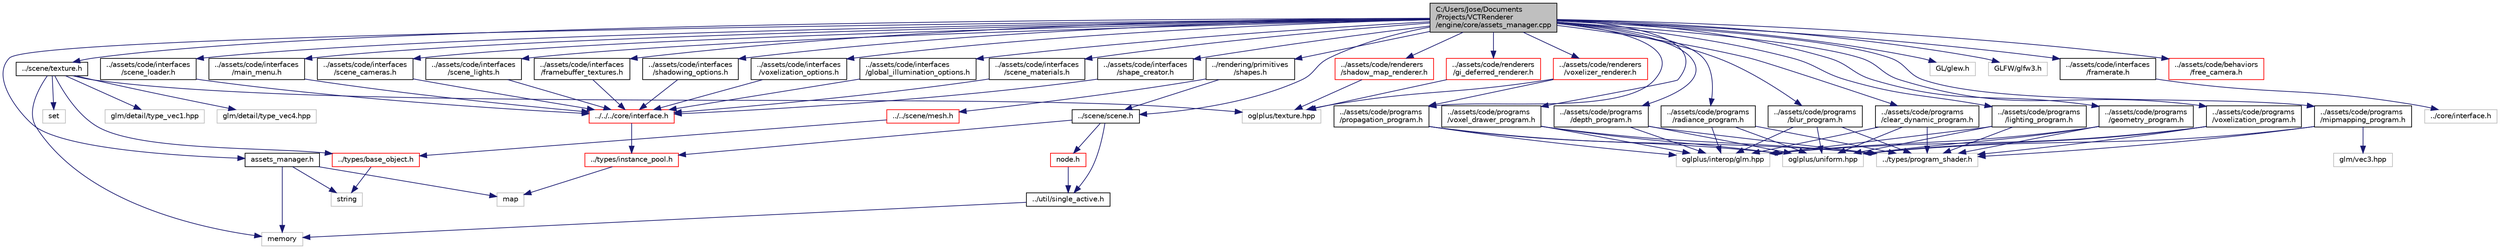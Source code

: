 digraph "C:/Users/Jose/Documents/Projects/VCTRenderer/engine/core/assets_manager.cpp"
{
 // INTERACTIVE_SVG=YES
 // LATEX_PDF_SIZE
  edge [fontname="Helvetica",fontsize="10",labelfontname="Helvetica",labelfontsize="10"];
  node [fontname="Helvetica",fontsize="10",shape=record];
  Node1 [label="C:/Users/Jose/Documents\l/Projects/VCTRenderer\l/engine/core/assets_manager.cpp",height=0.2,width=0.4,color="black", fillcolor="grey75", style="filled", fontcolor="black",tooltip=" "];
  Node1 -> Node2 [color="midnightblue",fontsize="10",style="solid",fontname="Helvetica"];
  Node2 [label="assets_manager.h",height=0.2,width=0.4,color="black", fillcolor="white", style="filled",URL="$assets__manager_8h.html",tooltip=" "];
  Node2 -> Node3 [color="midnightblue",fontsize="10",style="solid",fontname="Helvetica"];
  Node3 [label="memory",height=0.2,width=0.4,color="grey75", fillcolor="white", style="filled",tooltip=" "];
  Node2 -> Node4 [color="midnightblue",fontsize="10",style="solid",fontname="Helvetica"];
  Node4 [label="map",height=0.2,width=0.4,color="grey75", fillcolor="white", style="filled",tooltip=" "];
  Node2 -> Node5 [color="midnightblue",fontsize="10",style="solid",fontname="Helvetica"];
  Node5 [label="string",height=0.2,width=0.4,color="grey75", fillcolor="white", style="filled",tooltip=" "];
  Node1 -> Node6 [color="midnightblue",fontsize="10",style="solid",fontname="Helvetica"];
  Node6 [label="GL/glew.h",height=0.2,width=0.4,color="grey75", fillcolor="white", style="filled",tooltip=" "];
  Node1 -> Node7 [color="midnightblue",fontsize="10",style="solid",fontname="Helvetica"];
  Node7 [label="GLFW/glfw3.h",height=0.2,width=0.4,color="grey75", fillcolor="white", style="filled",tooltip=" "];
  Node1 -> Node8 [color="midnightblue",fontsize="10",style="solid",fontname="Helvetica"];
  Node8 [label="../scene/texture.h",height=0.2,width=0.4,color="black", fillcolor="white", style="filled",URL="$texture_8h.html",tooltip=" "];
  Node8 -> Node9 [color="midnightblue",fontsize="10",style="solid",fontname="Helvetica"];
  Node9 [label="set",height=0.2,width=0.4,color="grey75", fillcolor="white", style="filled",tooltip=" "];
  Node8 -> Node10 [color="midnightblue",fontsize="10",style="solid",fontname="Helvetica"];
  Node10 [label="../types/base_object.h",height=0.2,width=0.4,color="red", fillcolor="white", style="filled",URL="$base__object_8h.html",tooltip=" "];
  Node10 -> Node5 [color="midnightblue",fontsize="10",style="solid",fontname="Helvetica"];
  Node8 -> Node3 [color="midnightblue",fontsize="10",style="solid",fontname="Helvetica"];
  Node8 -> Node14 [color="midnightblue",fontsize="10",style="solid",fontname="Helvetica"];
  Node14 [label="glm/detail/type_vec1.hpp",height=0.2,width=0.4,color="grey75", fillcolor="white", style="filled",tooltip=" "];
  Node8 -> Node15 [color="midnightblue",fontsize="10",style="solid",fontname="Helvetica"];
  Node15 [label="glm/detail/type_vec4.hpp",height=0.2,width=0.4,color="grey75", fillcolor="white", style="filled",tooltip=" "];
  Node8 -> Node16 [color="midnightblue",fontsize="10",style="solid",fontname="Helvetica"];
  Node16 [label="oglplus/texture.hpp",height=0.2,width=0.4,color="grey75", fillcolor="white", style="filled",tooltip=" "];
  Node1 -> Node17 [color="midnightblue",fontsize="10",style="solid",fontname="Helvetica"];
  Node17 [label="../scene/scene.h",height=0.2,width=0.4,color="black", fillcolor="white", style="filled",URL="$scene_8h.html",tooltip=" "];
  Node17 -> Node18 [color="midnightblue",fontsize="10",style="solid",fontname="Helvetica"];
  Node18 [label="node.h",height=0.2,width=0.4,color="red", fillcolor="white", style="filled",URL="$node_8h.html",tooltip=" "];
  Node18 -> Node26 [color="midnightblue",fontsize="10",style="solid",fontname="Helvetica"];
  Node26 [label="../util/single_active.h",height=0.2,width=0.4,color="black", fillcolor="white", style="filled",URL="$single__active_8h.html",tooltip=" "];
  Node26 -> Node3 [color="midnightblue",fontsize="10",style="solid",fontname="Helvetica"];
  Node17 -> Node26 [color="midnightblue",fontsize="10",style="solid",fontname="Helvetica"];
  Node17 -> Node27 [color="midnightblue",fontsize="10",style="solid",fontname="Helvetica"];
  Node27 [label="../types/instance_pool.h",height=0.2,width=0.4,color="red", fillcolor="white", style="filled",URL="$instance__pool_8h.html",tooltip=" "];
  Node27 -> Node4 [color="midnightblue",fontsize="10",style="solid",fontname="Helvetica"];
  Node1 -> Node28 [color="midnightblue",fontsize="10",style="solid",fontname="Helvetica"];
  Node28 [label="../rendering/primitives\l/shapes.h",height=0.2,width=0.4,color="black", fillcolor="white", style="filled",URL="$shapes_8h.html",tooltip=" "];
  Node28 -> Node29 [color="midnightblue",fontsize="10",style="solid",fontname="Helvetica"];
  Node29 [label="../../scene/mesh.h",height=0.2,width=0.4,color="red", fillcolor="white", style="filled",URL="$mesh_8h.html",tooltip=" "];
  Node29 -> Node10 [color="midnightblue",fontsize="10",style="solid",fontname="Helvetica"];
  Node28 -> Node17 [color="midnightblue",fontsize="10",style="solid",fontname="Helvetica"];
  Node1 -> Node33 [color="midnightblue",fontsize="10",style="solid",fontname="Helvetica"];
  Node33 [label="../assets/code/programs\l/lighting_program.h",height=0.2,width=0.4,color="black", fillcolor="white", style="filled",URL="$lighting__program_8h.html",tooltip=" "];
  Node33 -> Node34 [color="midnightblue",fontsize="10",style="solid",fontname="Helvetica"];
  Node34 [label="../types/program_shader.h",height=0.2,width=0.4,color="grey75", fillcolor="white", style="filled",tooltip=" "];
  Node33 -> Node35 [color="midnightblue",fontsize="10",style="solid",fontname="Helvetica"];
  Node35 [label="oglplus/uniform.hpp",height=0.2,width=0.4,color="grey75", fillcolor="white", style="filled",tooltip=" "];
  Node33 -> Node36 [color="midnightblue",fontsize="10",style="solid",fontname="Helvetica"];
  Node36 [label="oglplus/interop/glm.hpp",height=0.2,width=0.4,color="grey75", fillcolor="white", style="filled",tooltip=" "];
  Node1 -> Node37 [color="midnightblue",fontsize="10",style="solid",fontname="Helvetica"];
  Node37 [label="../assets/code/programs\l/geometry_program.h",height=0.2,width=0.4,color="black", fillcolor="white", style="filled",URL="$geometry__program_8h.html",tooltip=" "];
  Node37 -> Node34 [color="midnightblue",fontsize="10",style="solid",fontname="Helvetica"];
  Node37 -> Node35 [color="midnightblue",fontsize="10",style="solid",fontname="Helvetica"];
  Node37 -> Node36 [color="midnightblue",fontsize="10",style="solid",fontname="Helvetica"];
  Node1 -> Node38 [color="midnightblue",fontsize="10",style="solid",fontname="Helvetica"];
  Node38 [label="../assets/code/programs\l/voxelization_program.h",height=0.2,width=0.4,color="black", fillcolor="white", style="filled",URL="$voxelization__program_8h.html",tooltip=" "];
  Node38 -> Node34 [color="midnightblue",fontsize="10",style="solid",fontname="Helvetica"];
  Node38 -> Node35 [color="midnightblue",fontsize="10",style="solid",fontname="Helvetica"];
  Node38 -> Node36 [color="midnightblue",fontsize="10",style="solid",fontname="Helvetica"];
  Node1 -> Node39 [color="midnightblue",fontsize="10",style="solid",fontname="Helvetica"];
  Node39 [label="../assets/code/programs\l/voxel_drawer_program.h",height=0.2,width=0.4,color="black", fillcolor="white", style="filled",URL="$voxel__drawer__program_8h.html",tooltip=" "];
  Node39 -> Node34 [color="midnightblue",fontsize="10",style="solid",fontname="Helvetica"];
  Node39 -> Node35 [color="midnightblue",fontsize="10",style="solid",fontname="Helvetica"];
  Node39 -> Node36 [color="midnightblue",fontsize="10",style="solid",fontname="Helvetica"];
  Node1 -> Node40 [color="midnightblue",fontsize="10",style="solid",fontname="Helvetica"];
  Node40 [label="../assets/code/programs\l/depth_program.h",height=0.2,width=0.4,color="black", fillcolor="white", style="filled",URL="$depth__program_8h.html",tooltip=" "];
  Node40 -> Node34 [color="midnightblue",fontsize="10",style="solid",fontname="Helvetica"];
  Node40 -> Node35 [color="midnightblue",fontsize="10",style="solid",fontname="Helvetica"];
  Node40 -> Node36 [color="midnightblue",fontsize="10",style="solid",fontname="Helvetica"];
  Node1 -> Node41 [color="midnightblue",fontsize="10",style="solid",fontname="Helvetica"];
  Node41 [label="../assets/code/programs\l/radiance_program.h",height=0.2,width=0.4,color="black", fillcolor="white", style="filled",URL="$radiance__program_8h.html",tooltip=" "];
  Node41 -> Node34 [color="midnightblue",fontsize="10",style="solid",fontname="Helvetica"];
  Node41 -> Node35 [color="midnightblue",fontsize="10",style="solid",fontname="Helvetica"];
  Node41 -> Node36 [color="midnightblue",fontsize="10",style="solid",fontname="Helvetica"];
  Node1 -> Node42 [color="midnightblue",fontsize="10",style="solid",fontname="Helvetica"];
  Node42 [label="../assets/code/programs\l/blur_program.h",height=0.2,width=0.4,color="black", fillcolor="white", style="filled",URL="$blur__program_8h.html",tooltip=" "];
  Node42 -> Node34 [color="midnightblue",fontsize="10",style="solid",fontname="Helvetica"];
  Node42 -> Node35 [color="midnightblue",fontsize="10",style="solid",fontname="Helvetica"];
  Node42 -> Node36 [color="midnightblue",fontsize="10",style="solid",fontname="Helvetica"];
  Node1 -> Node43 [color="midnightblue",fontsize="10",style="solid",fontname="Helvetica"];
  Node43 [label="../assets/code/programs\l/mipmapping_program.h",height=0.2,width=0.4,color="black", fillcolor="white", style="filled",URL="$mipmapping__program_8h.html",tooltip=" "];
  Node43 -> Node34 [color="midnightblue",fontsize="10",style="solid",fontname="Helvetica"];
  Node43 -> Node35 [color="midnightblue",fontsize="10",style="solid",fontname="Helvetica"];
  Node43 -> Node44 [color="midnightblue",fontsize="10",style="solid",fontname="Helvetica"];
  Node44 [label="glm/vec3.hpp",height=0.2,width=0.4,color="grey75", fillcolor="white", style="filled",tooltip=" "];
  Node1 -> Node45 [color="midnightblue",fontsize="10",style="solid",fontname="Helvetica"];
  Node45 [label="../assets/code/programs\l/propagation_program.h",height=0.2,width=0.4,color="black", fillcolor="white", style="filled",URL="$propagation__program_8h.html",tooltip=" "];
  Node45 -> Node34 [color="midnightblue",fontsize="10",style="solid",fontname="Helvetica"];
  Node45 -> Node35 [color="midnightblue",fontsize="10",style="solid",fontname="Helvetica"];
  Node45 -> Node36 [color="midnightblue",fontsize="10",style="solid",fontname="Helvetica"];
  Node1 -> Node46 [color="midnightblue",fontsize="10",style="solid",fontname="Helvetica"];
  Node46 [label="../assets/code/programs\l/clear_dynamic_program.h",height=0.2,width=0.4,color="black", fillcolor="white", style="filled",URL="$clear__dynamic__program_8h.html",tooltip=" "];
  Node46 -> Node34 [color="midnightblue",fontsize="10",style="solid",fontname="Helvetica"];
  Node46 -> Node35 [color="midnightblue",fontsize="10",style="solid",fontname="Helvetica"];
  Node46 -> Node36 [color="midnightblue",fontsize="10",style="solid",fontname="Helvetica"];
  Node1 -> Node47 [color="midnightblue",fontsize="10",style="solid",fontname="Helvetica"];
  Node47 [label="../assets/code/interfaces\l/scene_loader.h",height=0.2,width=0.4,color="black", fillcolor="white", style="filled",URL="$scene__loader_8h.html",tooltip=" "];
  Node47 -> Node48 [color="midnightblue",fontsize="10",style="solid",fontname="Helvetica"];
  Node48 [label="../../../core/interface.h",height=0.2,width=0.4,color="red", fillcolor="white", style="filled",URL="$interface_8h.html",tooltip=" "];
  Node48 -> Node27 [color="midnightblue",fontsize="10",style="solid",fontname="Helvetica"];
  Node1 -> Node52 [color="midnightblue",fontsize="10",style="solid",fontname="Helvetica"];
  Node52 [label="../assets/code/interfaces\l/framerate.h",height=0.2,width=0.4,color="black", fillcolor="white", style="filled",URL="$framerate_8h.html",tooltip=" "];
  Node52 -> Node53 [color="midnightblue",fontsize="10",style="solid",fontname="Helvetica"];
  Node53 [label="../core/interface.h",height=0.2,width=0.4,color="grey75", fillcolor="white", style="filled",tooltip=" "];
  Node1 -> Node54 [color="midnightblue",fontsize="10",style="solid",fontname="Helvetica"];
  Node54 [label="../assets/code/interfaces\l/main_menu.h",height=0.2,width=0.4,color="black", fillcolor="white", style="filled",URL="$main__menu_8h.html",tooltip=" "];
  Node54 -> Node48 [color="midnightblue",fontsize="10",style="solid",fontname="Helvetica"];
  Node1 -> Node55 [color="midnightblue",fontsize="10",style="solid",fontname="Helvetica"];
  Node55 [label="../assets/code/interfaces\l/scene_cameras.h",height=0.2,width=0.4,color="black", fillcolor="white", style="filled",URL="$scene__cameras_8h.html",tooltip=" "];
  Node55 -> Node48 [color="midnightblue",fontsize="10",style="solid",fontname="Helvetica"];
  Node1 -> Node56 [color="midnightblue",fontsize="10",style="solid",fontname="Helvetica"];
  Node56 [label="../assets/code/interfaces\l/scene_lights.h",height=0.2,width=0.4,color="black", fillcolor="white", style="filled",URL="$scene__lights_8h.html",tooltip=" "];
  Node56 -> Node48 [color="midnightblue",fontsize="10",style="solid",fontname="Helvetica"];
  Node1 -> Node57 [color="midnightblue",fontsize="10",style="solid",fontname="Helvetica"];
  Node57 [label="../assets/code/interfaces\l/framebuffer_textures.h",height=0.2,width=0.4,color="black", fillcolor="white", style="filled",URL="$framebuffer__textures_8h.html",tooltip=" "];
  Node57 -> Node48 [color="midnightblue",fontsize="10",style="solid",fontname="Helvetica"];
  Node1 -> Node58 [color="midnightblue",fontsize="10",style="solid",fontname="Helvetica"];
  Node58 [label="../assets/code/interfaces\l/shadowing_options.h",height=0.2,width=0.4,color="black", fillcolor="white", style="filled",URL="$shadowing__options_8h.html",tooltip=" "];
  Node58 -> Node48 [color="midnightblue",fontsize="10",style="solid",fontname="Helvetica"];
  Node1 -> Node59 [color="midnightblue",fontsize="10",style="solid",fontname="Helvetica"];
  Node59 [label="../assets/code/interfaces\l/voxelization_options.h",height=0.2,width=0.4,color="black", fillcolor="white", style="filled",URL="$voxelization__options_8h.html",tooltip=" "];
  Node59 -> Node48 [color="midnightblue",fontsize="10",style="solid",fontname="Helvetica"];
  Node1 -> Node60 [color="midnightblue",fontsize="10",style="solid",fontname="Helvetica"];
  Node60 [label="../assets/code/interfaces\l/global_illumination_options.h",height=0.2,width=0.4,color="black", fillcolor="white", style="filled",URL="$global__illumination__options_8h.html",tooltip=" "];
  Node60 -> Node48 [color="midnightblue",fontsize="10",style="solid",fontname="Helvetica"];
  Node1 -> Node61 [color="midnightblue",fontsize="10",style="solid",fontname="Helvetica"];
  Node61 [label="../assets/code/interfaces\l/scene_materials.h",height=0.2,width=0.4,color="black", fillcolor="white", style="filled",URL="$scene__materials_8h.html",tooltip=" "];
  Node61 -> Node48 [color="midnightblue",fontsize="10",style="solid",fontname="Helvetica"];
  Node1 -> Node62 [color="midnightblue",fontsize="10",style="solid",fontname="Helvetica"];
  Node62 [label="../assets/code/interfaces\l/shape_creator.h",height=0.2,width=0.4,color="black", fillcolor="white", style="filled",URL="$shape__creator_8h.html",tooltip=" "];
  Node62 -> Node48 [color="midnightblue",fontsize="10",style="solid",fontname="Helvetica"];
  Node1 -> Node63 [color="midnightblue",fontsize="10",style="solid",fontname="Helvetica"];
  Node63 [label="../assets/code/behaviors\l/free_camera.h",height=0.2,width=0.4,color="red", fillcolor="white", style="filled",URL="$free__camera_8h.html",tooltip=" "];
  Node1 -> Node65 [color="midnightblue",fontsize="10",style="solid",fontname="Helvetica"];
  Node65 [label="../assets/code/renderers\l/voxelizer_renderer.h",height=0.2,width=0.4,color="red", fillcolor="white", style="filled",URL="$voxelizer__renderer_8h.html",tooltip=" "];
  Node65 -> Node16 [color="midnightblue",fontsize="10",style="solid",fontname="Helvetica"];
  Node65 -> Node45 [color="midnightblue",fontsize="10",style="solid",fontname="Helvetica"];
  Node1 -> Node67 [color="midnightblue",fontsize="10",style="solid",fontname="Helvetica"];
  Node67 [label="../assets/code/renderers\l/gi_deferred_renderer.h",height=0.2,width=0.4,color="red", fillcolor="white", style="filled",URL="$gi__deferred__renderer_8h.html",tooltip=" "];
  Node67 -> Node16 [color="midnightblue",fontsize="10",style="solid",fontname="Helvetica"];
  Node1 -> Node71 [color="midnightblue",fontsize="10",style="solid",fontname="Helvetica"];
  Node71 [label="../assets/code/renderers\l/shadow_map_renderer.h",height=0.2,width=0.4,color="red", fillcolor="white", style="filled",URL="$shadow__map__renderer_8h.html",tooltip=" "];
  Node71 -> Node16 [color="midnightblue",fontsize="10",style="solid",fontname="Helvetica"];
}
